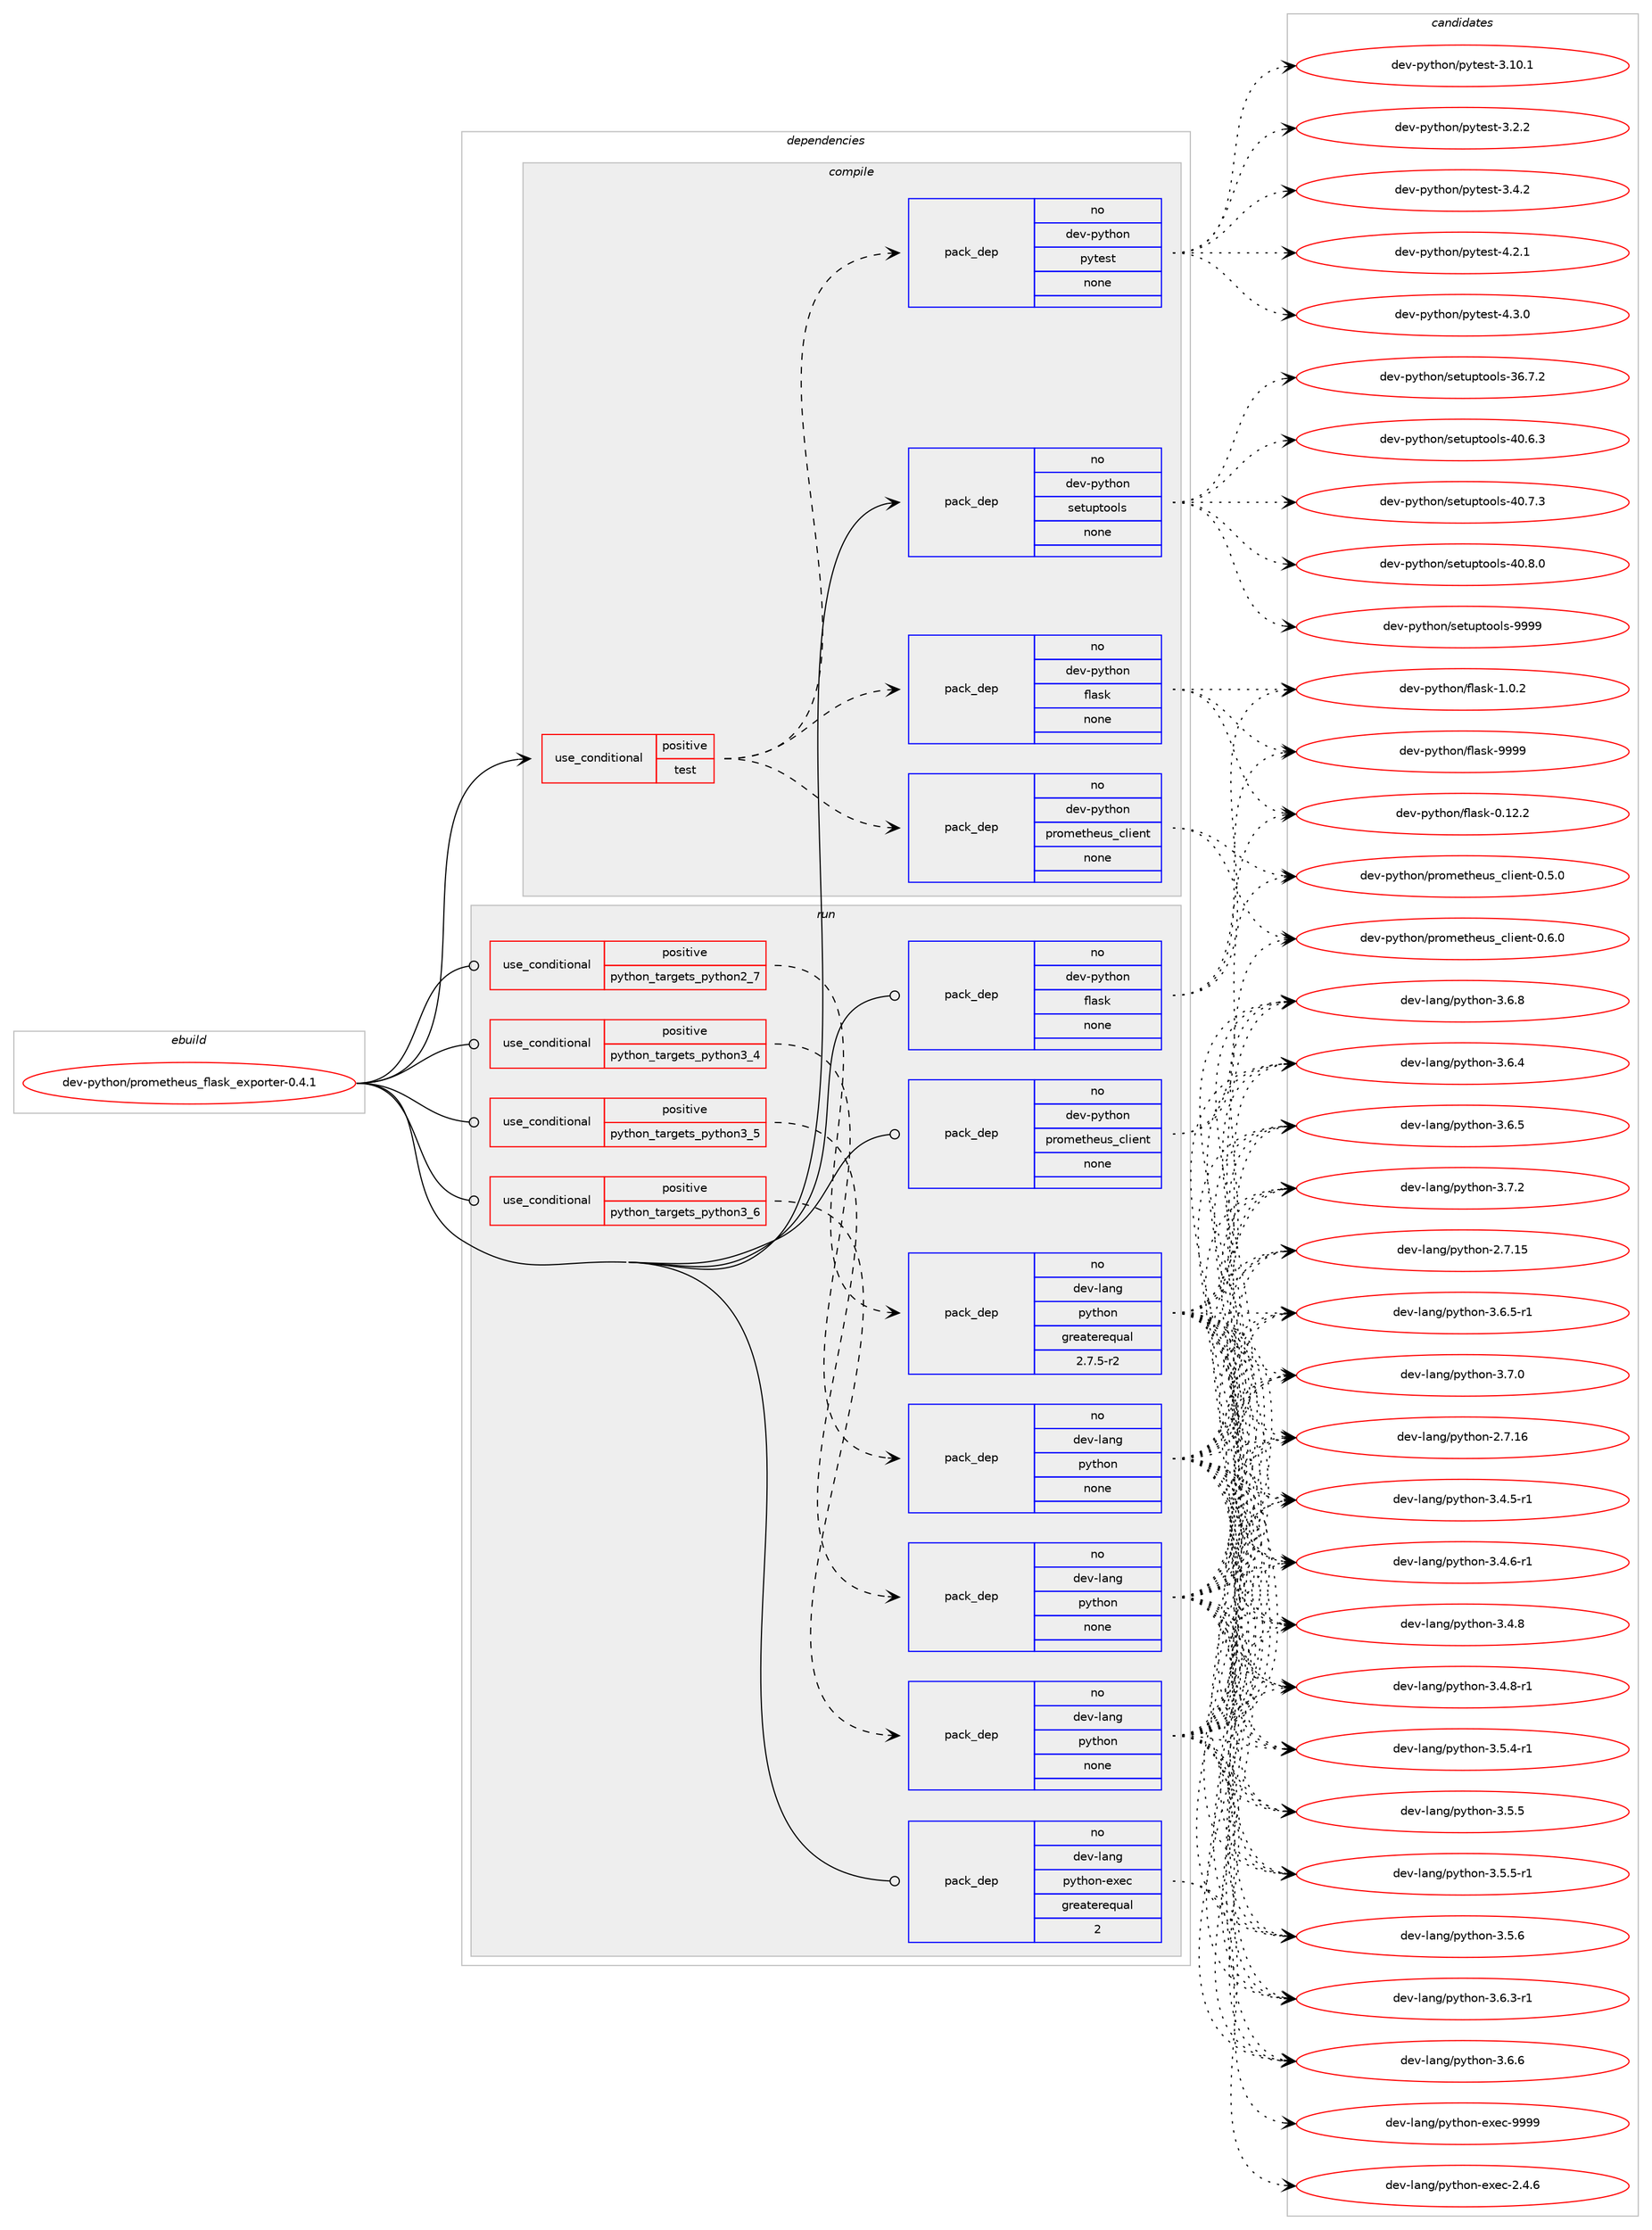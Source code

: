 digraph prolog {

# *************
# Graph options
# *************

newrank=true;
concentrate=true;
compound=true;
graph [rankdir=LR,fontname=Helvetica,fontsize=10,ranksep=1.5];#, ranksep=2.5, nodesep=0.2];
edge  [arrowhead=vee];
node  [fontname=Helvetica,fontsize=10];

# **********
# The ebuild
# **********

subgraph cluster_leftcol {
color=gray;
rank=same;
label=<<i>ebuild</i>>;
id [label="dev-python/prometheus_flask_exporter-0.4.1", color=red, width=4, href="../dev-python/prometheus_flask_exporter-0.4.1.svg"];
}

# ****************
# The dependencies
# ****************

subgraph cluster_midcol {
color=gray;
label=<<i>dependencies</i>>;
subgraph cluster_compile {
fillcolor="#eeeeee";
style=filled;
label=<<i>compile</i>>;
subgraph cond379853 {
dependency1426594 [label=<<TABLE BORDER="0" CELLBORDER="1" CELLSPACING="0" CELLPADDING="4"><TR><TD ROWSPAN="3" CELLPADDING="10">use_conditional</TD></TR><TR><TD>positive</TD></TR><TR><TD>test</TD></TR></TABLE>>, shape=none, color=red];
subgraph pack1023427 {
dependency1426595 [label=<<TABLE BORDER="0" CELLBORDER="1" CELLSPACING="0" CELLPADDING="4" WIDTH="220"><TR><TD ROWSPAN="6" CELLPADDING="30">pack_dep</TD></TR><TR><TD WIDTH="110">no</TD></TR><TR><TD>dev-python</TD></TR><TR><TD>flask</TD></TR><TR><TD>none</TD></TR><TR><TD></TD></TR></TABLE>>, shape=none, color=blue];
}
dependency1426594:e -> dependency1426595:w [weight=20,style="dashed",arrowhead="vee"];
subgraph pack1023428 {
dependency1426596 [label=<<TABLE BORDER="0" CELLBORDER="1" CELLSPACING="0" CELLPADDING="4" WIDTH="220"><TR><TD ROWSPAN="6" CELLPADDING="30">pack_dep</TD></TR><TR><TD WIDTH="110">no</TD></TR><TR><TD>dev-python</TD></TR><TR><TD>prometheus_client</TD></TR><TR><TD>none</TD></TR><TR><TD></TD></TR></TABLE>>, shape=none, color=blue];
}
dependency1426594:e -> dependency1426596:w [weight=20,style="dashed",arrowhead="vee"];
subgraph pack1023429 {
dependency1426597 [label=<<TABLE BORDER="0" CELLBORDER="1" CELLSPACING="0" CELLPADDING="4" WIDTH="220"><TR><TD ROWSPAN="6" CELLPADDING="30">pack_dep</TD></TR><TR><TD WIDTH="110">no</TD></TR><TR><TD>dev-python</TD></TR><TR><TD>pytest</TD></TR><TR><TD>none</TD></TR><TR><TD></TD></TR></TABLE>>, shape=none, color=blue];
}
dependency1426594:e -> dependency1426597:w [weight=20,style="dashed",arrowhead="vee"];
}
id:e -> dependency1426594:w [weight=20,style="solid",arrowhead="vee"];
subgraph pack1023430 {
dependency1426598 [label=<<TABLE BORDER="0" CELLBORDER="1" CELLSPACING="0" CELLPADDING="4" WIDTH="220"><TR><TD ROWSPAN="6" CELLPADDING="30">pack_dep</TD></TR><TR><TD WIDTH="110">no</TD></TR><TR><TD>dev-python</TD></TR><TR><TD>setuptools</TD></TR><TR><TD>none</TD></TR><TR><TD></TD></TR></TABLE>>, shape=none, color=blue];
}
id:e -> dependency1426598:w [weight=20,style="solid",arrowhead="vee"];
}
subgraph cluster_compileandrun {
fillcolor="#eeeeee";
style=filled;
label=<<i>compile and run</i>>;
}
subgraph cluster_run {
fillcolor="#eeeeee";
style=filled;
label=<<i>run</i>>;
subgraph cond379854 {
dependency1426599 [label=<<TABLE BORDER="0" CELLBORDER="1" CELLSPACING="0" CELLPADDING="4"><TR><TD ROWSPAN="3" CELLPADDING="10">use_conditional</TD></TR><TR><TD>positive</TD></TR><TR><TD>python_targets_python2_7</TD></TR></TABLE>>, shape=none, color=red];
subgraph pack1023431 {
dependency1426600 [label=<<TABLE BORDER="0" CELLBORDER="1" CELLSPACING="0" CELLPADDING="4" WIDTH="220"><TR><TD ROWSPAN="6" CELLPADDING="30">pack_dep</TD></TR><TR><TD WIDTH="110">no</TD></TR><TR><TD>dev-lang</TD></TR><TR><TD>python</TD></TR><TR><TD>greaterequal</TD></TR><TR><TD>2.7.5-r2</TD></TR></TABLE>>, shape=none, color=blue];
}
dependency1426599:e -> dependency1426600:w [weight=20,style="dashed",arrowhead="vee"];
}
id:e -> dependency1426599:w [weight=20,style="solid",arrowhead="odot"];
subgraph cond379855 {
dependency1426601 [label=<<TABLE BORDER="0" CELLBORDER="1" CELLSPACING="0" CELLPADDING="4"><TR><TD ROWSPAN="3" CELLPADDING="10">use_conditional</TD></TR><TR><TD>positive</TD></TR><TR><TD>python_targets_python3_4</TD></TR></TABLE>>, shape=none, color=red];
subgraph pack1023432 {
dependency1426602 [label=<<TABLE BORDER="0" CELLBORDER="1" CELLSPACING="0" CELLPADDING="4" WIDTH="220"><TR><TD ROWSPAN="6" CELLPADDING="30">pack_dep</TD></TR><TR><TD WIDTH="110">no</TD></TR><TR><TD>dev-lang</TD></TR><TR><TD>python</TD></TR><TR><TD>none</TD></TR><TR><TD></TD></TR></TABLE>>, shape=none, color=blue];
}
dependency1426601:e -> dependency1426602:w [weight=20,style="dashed",arrowhead="vee"];
}
id:e -> dependency1426601:w [weight=20,style="solid",arrowhead="odot"];
subgraph cond379856 {
dependency1426603 [label=<<TABLE BORDER="0" CELLBORDER="1" CELLSPACING="0" CELLPADDING="4"><TR><TD ROWSPAN="3" CELLPADDING="10">use_conditional</TD></TR><TR><TD>positive</TD></TR><TR><TD>python_targets_python3_5</TD></TR></TABLE>>, shape=none, color=red];
subgraph pack1023433 {
dependency1426604 [label=<<TABLE BORDER="0" CELLBORDER="1" CELLSPACING="0" CELLPADDING="4" WIDTH="220"><TR><TD ROWSPAN="6" CELLPADDING="30">pack_dep</TD></TR><TR><TD WIDTH="110">no</TD></TR><TR><TD>dev-lang</TD></TR><TR><TD>python</TD></TR><TR><TD>none</TD></TR><TR><TD></TD></TR></TABLE>>, shape=none, color=blue];
}
dependency1426603:e -> dependency1426604:w [weight=20,style="dashed",arrowhead="vee"];
}
id:e -> dependency1426603:w [weight=20,style="solid",arrowhead="odot"];
subgraph cond379857 {
dependency1426605 [label=<<TABLE BORDER="0" CELLBORDER="1" CELLSPACING="0" CELLPADDING="4"><TR><TD ROWSPAN="3" CELLPADDING="10">use_conditional</TD></TR><TR><TD>positive</TD></TR><TR><TD>python_targets_python3_6</TD></TR></TABLE>>, shape=none, color=red];
subgraph pack1023434 {
dependency1426606 [label=<<TABLE BORDER="0" CELLBORDER="1" CELLSPACING="0" CELLPADDING="4" WIDTH="220"><TR><TD ROWSPAN="6" CELLPADDING="30">pack_dep</TD></TR><TR><TD WIDTH="110">no</TD></TR><TR><TD>dev-lang</TD></TR><TR><TD>python</TD></TR><TR><TD>none</TD></TR><TR><TD></TD></TR></TABLE>>, shape=none, color=blue];
}
dependency1426605:e -> dependency1426606:w [weight=20,style="dashed",arrowhead="vee"];
}
id:e -> dependency1426605:w [weight=20,style="solid",arrowhead="odot"];
subgraph pack1023435 {
dependency1426607 [label=<<TABLE BORDER="0" CELLBORDER="1" CELLSPACING="0" CELLPADDING="4" WIDTH="220"><TR><TD ROWSPAN="6" CELLPADDING="30">pack_dep</TD></TR><TR><TD WIDTH="110">no</TD></TR><TR><TD>dev-lang</TD></TR><TR><TD>python-exec</TD></TR><TR><TD>greaterequal</TD></TR><TR><TD>2</TD></TR></TABLE>>, shape=none, color=blue];
}
id:e -> dependency1426607:w [weight=20,style="solid",arrowhead="odot"];
subgraph pack1023436 {
dependency1426608 [label=<<TABLE BORDER="0" CELLBORDER="1" CELLSPACING="0" CELLPADDING="4" WIDTH="220"><TR><TD ROWSPAN="6" CELLPADDING="30">pack_dep</TD></TR><TR><TD WIDTH="110">no</TD></TR><TR><TD>dev-python</TD></TR><TR><TD>flask</TD></TR><TR><TD>none</TD></TR><TR><TD></TD></TR></TABLE>>, shape=none, color=blue];
}
id:e -> dependency1426608:w [weight=20,style="solid",arrowhead="odot"];
subgraph pack1023437 {
dependency1426609 [label=<<TABLE BORDER="0" CELLBORDER="1" CELLSPACING="0" CELLPADDING="4" WIDTH="220"><TR><TD ROWSPAN="6" CELLPADDING="30">pack_dep</TD></TR><TR><TD WIDTH="110">no</TD></TR><TR><TD>dev-python</TD></TR><TR><TD>prometheus_client</TD></TR><TR><TD>none</TD></TR><TR><TD></TD></TR></TABLE>>, shape=none, color=blue];
}
id:e -> dependency1426609:w [weight=20,style="solid",arrowhead="odot"];
}
}

# **************
# The candidates
# **************

subgraph cluster_choices {
rank=same;
color=gray;
label=<<i>candidates</i>>;

subgraph choice1023427 {
color=black;
nodesep=1;
choice10010111845112121116104111110471021089711510745484649504650 [label="dev-python/flask-0.12.2", color=red, width=4,href="../dev-python/flask-0.12.2.svg"];
choice100101118451121211161041111104710210897115107454946484650 [label="dev-python/flask-1.0.2", color=red, width=4,href="../dev-python/flask-1.0.2.svg"];
choice1001011184511212111610411111047102108971151074557575757 [label="dev-python/flask-9999", color=red, width=4,href="../dev-python/flask-9999.svg"];
dependency1426595:e -> choice10010111845112121116104111110471021089711510745484649504650:w [style=dotted,weight="100"];
dependency1426595:e -> choice100101118451121211161041111104710210897115107454946484650:w [style=dotted,weight="100"];
dependency1426595:e -> choice1001011184511212111610411111047102108971151074557575757:w [style=dotted,weight="100"];
}
subgraph choice1023428 {
color=black;
nodesep=1;
choice10010111845112121116104111110471121141111091011161041011171159599108105101110116454846534648 [label="dev-python/prometheus_client-0.5.0", color=red, width=4,href="../dev-python/prometheus_client-0.5.0.svg"];
choice10010111845112121116104111110471121141111091011161041011171159599108105101110116454846544648 [label="dev-python/prometheus_client-0.6.0", color=red, width=4,href="../dev-python/prometheus_client-0.6.0.svg"];
dependency1426596:e -> choice10010111845112121116104111110471121141111091011161041011171159599108105101110116454846534648:w [style=dotted,weight="100"];
dependency1426596:e -> choice10010111845112121116104111110471121141111091011161041011171159599108105101110116454846544648:w [style=dotted,weight="100"];
}
subgraph choice1023429 {
color=black;
nodesep=1;
choice100101118451121211161041111104711212111610111511645514649484649 [label="dev-python/pytest-3.10.1", color=red, width=4,href="../dev-python/pytest-3.10.1.svg"];
choice1001011184511212111610411111047112121116101115116455146504650 [label="dev-python/pytest-3.2.2", color=red, width=4,href="../dev-python/pytest-3.2.2.svg"];
choice1001011184511212111610411111047112121116101115116455146524650 [label="dev-python/pytest-3.4.2", color=red, width=4,href="../dev-python/pytest-3.4.2.svg"];
choice1001011184511212111610411111047112121116101115116455246504649 [label="dev-python/pytest-4.2.1", color=red, width=4,href="../dev-python/pytest-4.2.1.svg"];
choice1001011184511212111610411111047112121116101115116455246514648 [label="dev-python/pytest-4.3.0", color=red, width=4,href="../dev-python/pytest-4.3.0.svg"];
dependency1426597:e -> choice100101118451121211161041111104711212111610111511645514649484649:w [style=dotted,weight="100"];
dependency1426597:e -> choice1001011184511212111610411111047112121116101115116455146504650:w [style=dotted,weight="100"];
dependency1426597:e -> choice1001011184511212111610411111047112121116101115116455146524650:w [style=dotted,weight="100"];
dependency1426597:e -> choice1001011184511212111610411111047112121116101115116455246504649:w [style=dotted,weight="100"];
dependency1426597:e -> choice1001011184511212111610411111047112121116101115116455246514648:w [style=dotted,weight="100"];
}
subgraph choice1023430 {
color=black;
nodesep=1;
choice100101118451121211161041111104711510111611711211611111110811545515446554650 [label="dev-python/setuptools-36.7.2", color=red, width=4,href="../dev-python/setuptools-36.7.2.svg"];
choice100101118451121211161041111104711510111611711211611111110811545524846544651 [label="dev-python/setuptools-40.6.3", color=red, width=4,href="../dev-python/setuptools-40.6.3.svg"];
choice100101118451121211161041111104711510111611711211611111110811545524846554651 [label="dev-python/setuptools-40.7.3", color=red, width=4,href="../dev-python/setuptools-40.7.3.svg"];
choice100101118451121211161041111104711510111611711211611111110811545524846564648 [label="dev-python/setuptools-40.8.0", color=red, width=4,href="../dev-python/setuptools-40.8.0.svg"];
choice10010111845112121116104111110471151011161171121161111111081154557575757 [label="dev-python/setuptools-9999", color=red, width=4,href="../dev-python/setuptools-9999.svg"];
dependency1426598:e -> choice100101118451121211161041111104711510111611711211611111110811545515446554650:w [style=dotted,weight="100"];
dependency1426598:e -> choice100101118451121211161041111104711510111611711211611111110811545524846544651:w [style=dotted,weight="100"];
dependency1426598:e -> choice100101118451121211161041111104711510111611711211611111110811545524846554651:w [style=dotted,weight="100"];
dependency1426598:e -> choice100101118451121211161041111104711510111611711211611111110811545524846564648:w [style=dotted,weight="100"];
dependency1426598:e -> choice10010111845112121116104111110471151011161171121161111111081154557575757:w [style=dotted,weight="100"];
}
subgraph choice1023431 {
color=black;
nodesep=1;
choice10010111845108971101034711212111610411111045504655464953 [label="dev-lang/python-2.7.15", color=red, width=4,href="../dev-lang/python-2.7.15.svg"];
choice10010111845108971101034711212111610411111045504655464954 [label="dev-lang/python-2.7.16", color=red, width=4,href="../dev-lang/python-2.7.16.svg"];
choice1001011184510897110103471121211161041111104551465246534511449 [label="dev-lang/python-3.4.5-r1", color=red, width=4,href="../dev-lang/python-3.4.5-r1.svg"];
choice1001011184510897110103471121211161041111104551465246544511449 [label="dev-lang/python-3.4.6-r1", color=red, width=4,href="../dev-lang/python-3.4.6-r1.svg"];
choice100101118451089711010347112121116104111110455146524656 [label="dev-lang/python-3.4.8", color=red, width=4,href="../dev-lang/python-3.4.8.svg"];
choice1001011184510897110103471121211161041111104551465246564511449 [label="dev-lang/python-3.4.8-r1", color=red, width=4,href="../dev-lang/python-3.4.8-r1.svg"];
choice1001011184510897110103471121211161041111104551465346524511449 [label="dev-lang/python-3.5.4-r1", color=red, width=4,href="../dev-lang/python-3.5.4-r1.svg"];
choice100101118451089711010347112121116104111110455146534653 [label="dev-lang/python-3.5.5", color=red, width=4,href="../dev-lang/python-3.5.5.svg"];
choice1001011184510897110103471121211161041111104551465346534511449 [label="dev-lang/python-3.5.5-r1", color=red, width=4,href="../dev-lang/python-3.5.5-r1.svg"];
choice100101118451089711010347112121116104111110455146534654 [label="dev-lang/python-3.5.6", color=red, width=4,href="../dev-lang/python-3.5.6.svg"];
choice1001011184510897110103471121211161041111104551465446514511449 [label="dev-lang/python-3.6.3-r1", color=red, width=4,href="../dev-lang/python-3.6.3-r1.svg"];
choice100101118451089711010347112121116104111110455146544652 [label="dev-lang/python-3.6.4", color=red, width=4,href="../dev-lang/python-3.6.4.svg"];
choice100101118451089711010347112121116104111110455146544653 [label="dev-lang/python-3.6.5", color=red, width=4,href="../dev-lang/python-3.6.5.svg"];
choice1001011184510897110103471121211161041111104551465446534511449 [label="dev-lang/python-3.6.5-r1", color=red, width=4,href="../dev-lang/python-3.6.5-r1.svg"];
choice100101118451089711010347112121116104111110455146544654 [label="dev-lang/python-3.6.6", color=red, width=4,href="../dev-lang/python-3.6.6.svg"];
choice100101118451089711010347112121116104111110455146544656 [label="dev-lang/python-3.6.8", color=red, width=4,href="../dev-lang/python-3.6.8.svg"];
choice100101118451089711010347112121116104111110455146554648 [label="dev-lang/python-3.7.0", color=red, width=4,href="../dev-lang/python-3.7.0.svg"];
choice100101118451089711010347112121116104111110455146554650 [label="dev-lang/python-3.7.2", color=red, width=4,href="../dev-lang/python-3.7.2.svg"];
dependency1426600:e -> choice10010111845108971101034711212111610411111045504655464953:w [style=dotted,weight="100"];
dependency1426600:e -> choice10010111845108971101034711212111610411111045504655464954:w [style=dotted,weight="100"];
dependency1426600:e -> choice1001011184510897110103471121211161041111104551465246534511449:w [style=dotted,weight="100"];
dependency1426600:e -> choice1001011184510897110103471121211161041111104551465246544511449:w [style=dotted,weight="100"];
dependency1426600:e -> choice100101118451089711010347112121116104111110455146524656:w [style=dotted,weight="100"];
dependency1426600:e -> choice1001011184510897110103471121211161041111104551465246564511449:w [style=dotted,weight="100"];
dependency1426600:e -> choice1001011184510897110103471121211161041111104551465346524511449:w [style=dotted,weight="100"];
dependency1426600:e -> choice100101118451089711010347112121116104111110455146534653:w [style=dotted,weight="100"];
dependency1426600:e -> choice1001011184510897110103471121211161041111104551465346534511449:w [style=dotted,weight="100"];
dependency1426600:e -> choice100101118451089711010347112121116104111110455146534654:w [style=dotted,weight="100"];
dependency1426600:e -> choice1001011184510897110103471121211161041111104551465446514511449:w [style=dotted,weight="100"];
dependency1426600:e -> choice100101118451089711010347112121116104111110455146544652:w [style=dotted,weight="100"];
dependency1426600:e -> choice100101118451089711010347112121116104111110455146544653:w [style=dotted,weight="100"];
dependency1426600:e -> choice1001011184510897110103471121211161041111104551465446534511449:w [style=dotted,weight="100"];
dependency1426600:e -> choice100101118451089711010347112121116104111110455146544654:w [style=dotted,weight="100"];
dependency1426600:e -> choice100101118451089711010347112121116104111110455146544656:w [style=dotted,weight="100"];
dependency1426600:e -> choice100101118451089711010347112121116104111110455146554648:w [style=dotted,weight="100"];
dependency1426600:e -> choice100101118451089711010347112121116104111110455146554650:w [style=dotted,weight="100"];
}
subgraph choice1023432 {
color=black;
nodesep=1;
choice10010111845108971101034711212111610411111045504655464953 [label="dev-lang/python-2.7.15", color=red, width=4,href="../dev-lang/python-2.7.15.svg"];
choice10010111845108971101034711212111610411111045504655464954 [label="dev-lang/python-2.7.16", color=red, width=4,href="../dev-lang/python-2.7.16.svg"];
choice1001011184510897110103471121211161041111104551465246534511449 [label="dev-lang/python-3.4.5-r1", color=red, width=4,href="../dev-lang/python-3.4.5-r1.svg"];
choice1001011184510897110103471121211161041111104551465246544511449 [label="dev-lang/python-3.4.6-r1", color=red, width=4,href="../dev-lang/python-3.4.6-r1.svg"];
choice100101118451089711010347112121116104111110455146524656 [label="dev-lang/python-3.4.8", color=red, width=4,href="../dev-lang/python-3.4.8.svg"];
choice1001011184510897110103471121211161041111104551465246564511449 [label="dev-lang/python-3.4.8-r1", color=red, width=4,href="../dev-lang/python-3.4.8-r1.svg"];
choice1001011184510897110103471121211161041111104551465346524511449 [label="dev-lang/python-3.5.4-r1", color=red, width=4,href="../dev-lang/python-3.5.4-r1.svg"];
choice100101118451089711010347112121116104111110455146534653 [label="dev-lang/python-3.5.5", color=red, width=4,href="../dev-lang/python-3.5.5.svg"];
choice1001011184510897110103471121211161041111104551465346534511449 [label="dev-lang/python-3.5.5-r1", color=red, width=4,href="../dev-lang/python-3.5.5-r1.svg"];
choice100101118451089711010347112121116104111110455146534654 [label="dev-lang/python-3.5.6", color=red, width=4,href="../dev-lang/python-3.5.6.svg"];
choice1001011184510897110103471121211161041111104551465446514511449 [label="dev-lang/python-3.6.3-r1", color=red, width=4,href="../dev-lang/python-3.6.3-r1.svg"];
choice100101118451089711010347112121116104111110455146544652 [label="dev-lang/python-3.6.4", color=red, width=4,href="../dev-lang/python-3.6.4.svg"];
choice100101118451089711010347112121116104111110455146544653 [label="dev-lang/python-3.6.5", color=red, width=4,href="../dev-lang/python-3.6.5.svg"];
choice1001011184510897110103471121211161041111104551465446534511449 [label="dev-lang/python-3.6.5-r1", color=red, width=4,href="../dev-lang/python-3.6.5-r1.svg"];
choice100101118451089711010347112121116104111110455146544654 [label="dev-lang/python-3.6.6", color=red, width=4,href="../dev-lang/python-3.6.6.svg"];
choice100101118451089711010347112121116104111110455146544656 [label="dev-lang/python-3.6.8", color=red, width=4,href="../dev-lang/python-3.6.8.svg"];
choice100101118451089711010347112121116104111110455146554648 [label="dev-lang/python-3.7.0", color=red, width=4,href="../dev-lang/python-3.7.0.svg"];
choice100101118451089711010347112121116104111110455146554650 [label="dev-lang/python-3.7.2", color=red, width=4,href="../dev-lang/python-3.7.2.svg"];
dependency1426602:e -> choice10010111845108971101034711212111610411111045504655464953:w [style=dotted,weight="100"];
dependency1426602:e -> choice10010111845108971101034711212111610411111045504655464954:w [style=dotted,weight="100"];
dependency1426602:e -> choice1001011184510897110103471121211161041111104551465246534511449:w [style=dotted,weight="100"];
dependency1426602:e -> choice1001011184510897110103471121211161041111104551465246544511449:w [style=dotted,weight="100"];
dependency1426602:e -> choice100101118451089711010347112121116104111110455146524656:w [style=dotted,weight="100"];
dependency1426602:e -> choice1001011184510897110103471121211161041111104551465246564511449:w [style=dotted,weight="100"];
dependency1426602:e -> choice1001011184510897110103471121211161041111104551465346524511449:w [style=dotted,weight="100"];
dependency1426602:e -> choice100101118451089711010347112121116104111110455146534653:w [style=dotted,weight="100"];
dependency1426602:e -> choice1001011184510897110103471121211161041111104551465346534511449:w [style=dotted,weight="100"];
dependency1426602:e -> choice100101118451089711010347112121116104111110455146534654:w [style=dotted,weight="100"];
dependency1426602:e -> choice1001011184510897110103471121211161041111104551465446514511449:w [style=dotted,weight="100"];
dependency1426602:e -> choice100101118451089711010347112121116104111110455146544652:w [style=dotted,weight="100"];
dependency1426602:e -> choice100101118451089711010347112121116104111110455146544653:w [style=dotted,weight="100"];
dependency1426602:e -> choice1001011184510897110103471121211161041111104551465446534511449:w [style=dotted,weight="100"];
dependency1426602:e -> choice100101118451089711010347112121116104111110455146544654:w [style=dotted,weight="100"];
dependency1426602:e -> choice100101118451089711010347112121116104111110455146544656:w [style=dotted,weight="100"];
dependency1426602:e -> choice100101118451089711010347112121116104111110455146554648:w [style=dotted,weight="100"];
dependency1426602:e -> choice100101118451089711010347112121116104111110455146554650:w [style=dotted,weight="100"];
}
subgraph choice1023433 {
color=black;
nodesep=1;
choice10010111845108971101034711212111610411111045504655464953 [label="dev-lang/python-2.7.15", color=red, width=4,href="../dev-lang/python-2.7.15.svg"];
choice10010111845108971101034711212111610411111045504655464954 [label="dev-lang/python-2.7.16", color=red, width=4,href="../dev-lang/python-2.7.16.svg"];
choice1001011184510897110103471121211161041111104551465246534511449 [label="dev-lang/python-3.4.5-r1", color=red, width=4,href="../dev-lang/python-3.4.5-r1.svg"];
choice1001011184510897110103471121211161041111104551465246544511449 [label="dev-lang/python-3.4.6-r1", color=red, width=4,href="../dev-lang/python-3.4.6-r1.svg"];
choice100101118451089711010347112121116104111110455146524656 [label="dev-lang/python-3.4.8", color=red, width=4,href="../dev-lang/python-3.4.8.svg"];
choice1001011184510897110103471121211161041111104551465246564511449 [label="dev-lang/python-3.4.8-r1", color=red, width=4,href="../dev-lang/python-3.4.8-r1.svg"];
choice1001011184510897110103471121211161041111104551465346524511449 [label="dev-lang/python-3.5.4-r1", color=red, width=4,href="../dev-lang/python-3.5.4-r1.svg"];
choice100101118451089711010347112121116104111110455146534653 [label="dev-lang/python-3.5.5", color=red, width=4,href="../dev-lang/python-3.5.5.svg"];
choice1001011184510897110103471121211161041111104551465346534511449 [label="dev-lang/python-3.5.5-r1", color=red, width=4,href="../dev-lang/python-3.5.5-r1.svg"];
choice100101118451089711010347112121116104111110455146534654 [label="dev-lang/python-3.5.6", color=red, width=4,href="../dev-lang/python-3.5.6.svg"];
choice1001011184510897110103471121211161041111104551465446514511449 [label="dev-lang/python-3.6.3-r1", color=red, width=4,href="../dev-lang/python-3.6.3-r1.svg"];
choice100101118451089711010347112121116104111110455146544652 [label="dev-lang/python-3.6.4", color=red, width=4,href="../dev-lang/python-3.6.4.svg"];
choice100101118451089711010347112121116104111110455146544653 [label="dev-lang/python-3.6.5", color=red, width=4,href="../dev-lang/python-3.6.5.svg"];
choice1001011184510897110103471121211161041111104551465446534511449 [label="dev-lang/python-3.6.5-r1", color=red, width=4,href="../dev-lang/python-3.6.5-r1.svg"];
choice100101118451089711010347112121116104111110455146544654 [label="dev-lang/python-3.6.6", color=red, width=4,href="../dev-lang/python-3.6.6.svg"];
choice100101118451089711010347112121116104111110455146544656 [label="dev-lang/python-3.6.8", color=red, width=4,href="../dev-lang/python-3.6.8.svg"];
choice100101118451089711010347112121116104111110455146554648 [label="dev-lang/python-3.7.0", color=red, width=4,href="../dev-lang/python-3.7.0.svg"];
choice100101118451089711010347112121116104111110455146554650 [label="dev-lang/python-3.7.2", color=red, width=4,href="../dev-lang/python-3.7.2.svg"];
dependency1426604:e -> choice10010111845108971101034711212111610411111045504655464953:w [style=dotted,weight="100"];
dependency1426604:e -> choice10010111845108971101034711212111610411111045504655464954:w [style=dotted,weight="100"];
dependency1426604:e -> choice1001011184510897110103471121211161041111104551465246534511449:w [style=dotted,weight="100"];
dependency1426604:e -> choice1001011184510897110103471121211161041111104551465246544511449:w [style=dotted,weight="100"];
dependency1426604:e -> choice100101118451089711010347112121116104111110455146524656:w [style=dotted,weight="100"];
dependency1426604:e -> choice1001011184510897110103471121211161041111104551465246564511449:w [style=dotted,weight="100"];
dependency1426604:e -> choice1001011184510897110103471121211161041111104551465346524511449:w [style=dotted,weight="100"];
dependency1426604:e -> choice100101118451089711010347112121116104111110455146534653:w [style=dotted,weight="100"];
dependency1426604:e -> choice1001011184510897110103471121211161041111104551465346534511449:w [style=dotted,weight="100"];
dependency1426604:e -> choice100101118451089711010347112121116104111110455146534654:w [style=dotted,weight="100"];
dependency1426604:e -> choice1001011184510897110103471121211161041111104551465446514511449:w [style=dotted,weight="100"];
dependency1426604:e -> choice100101118451089711010347112121116104111110455146544652:w [style=dotted,weight="100"];
dependency1426604:e -> choice100101118451089711010347112121116104111110455146544653:w [style=dotted,weight="100"];
dependency1426604:e -> choice1001011184510897110103471121211161041111104551465446534511449:w [style=dotted,weight="100"];
dependency1426604:e -> choice100101118451089711010347112121116104111110455146544654:w [style=dotted,weight="100"];
dependency1426604:e -> choice100101118451089711010347112121116104111110455146544656:w [style=dotted,weight="100"];
dependency1426604:e -> choice100101118451089711010347112121116104111110455146554648:w [style=dotted,weight="100"];
dependency1426604:e -> choice100101118451089711010347112121116104111110455146554650:w [style=dotted,weight="100"];
}
subgraph choice1023434 {
color=black;
nodesep=1;
choice10010111845108971101034711212111610411111045504655464953 [label="dev-lang/python-2.7.15", color=red, width=4,href="../dev-lang/python-2.7.15.svg"];
choice10010111845108971101034711212111610411111045504655464954 [label="dev-lang/python-2.7.16", color=red, width=4,href="../dev-lang/python-2.7.16.svg"];
choice1001011184510897110103471121211161041111104551465246534511449 [label="dev-lang/python-3.4.5-r1", color=red, width=4,href="../dev-lang/python-3.4.5-r1.svg"];
choice1001011184510897110103471121211161041111104551465246544511449 [label="dev-lang/python-3.4.6-r1", color=red, width=4,href="../dev-lang/python-3.4.6-r1.svg"];
choice100101118451089711010347112121116104111110455146524656 [label="dev-lang/python-3.4.8", color=red, width=4,href="../dev-lang/python-3.4.8.svg"];
choice1001011184510897110103471121211161041111104551465246564511449 [label="dev-lang/python-3.4.8-r1", color=red, width=4,href="../dev-lang/python-3.4.8-r1.svg"];
choice1001011184510897110103471121211161041111104551465346524511449 [label="dev-lang/python-3.5.4-r1", color=red, width=4,href="../dev-lang/python-3.5.4-r1.svg"];
choice100101118451089711010347112121116104111110455146534653 [label="dev-lang/python-3.5.5", color=red, width=4,href="../dev-lang/python-3.5.5.svg"];
choice1001011184510897110103471121211161041111104551465346534511449 [label="dev-lang/python-3.5.5-r1", color=red, width=4,href="../dev-lang/python-3.5.5-r1.svg"];
choice100101118451089711010347112121116104111110455146534654 [label="dev-lang/python-3.5.6", color=red, width=4,href="../dev-lang/python-3.5.6.svg"];
choice1001011184510897110103471121211161041111104551465446514511449 [label="dev-lang/python-3.6.3-r1", color=red, width=4,href="../dev-lang/python-3.6.3-r1.svg"];
choice100101118451089711010347112121116104111110455146544652 [label="dev-lang/python-3.6.4", color=red, width=4,href="../dev-lang/python-3.6.4.svg"];
choice100101118451089711010347112121116104111110455146544653 [label="dev-lang/python-3.6.5", color=red, width=4,href="../dev-lang/python-3.6.5.svg"];
choice1001011184510897110103471121211161041111104551465446534511449 [label="dev-lang/python-3.6.5-r1", color=red, width=4,href="../dev-lang/python-3.6.5-r1.svg"];
choice100101118451089711010347112121116104111110455146544654 [label="dev-lang/python-3.6.6", color=red, width=4,href="../dev-lang/python-3.6.6.svg"];
choice100101118451089711010347112121116104111110455146544656 [label="dev-lang/python-3.6.8", color=red, width=4,href="../dev-lang/python-3.6.8.svg"];
choice100101118451089711010347112121116104111110455146554648 [label="dev-lang/python-3.7.0", color=red, width=4,href="../dev-lang/python-3.7.0.svg"];
choice100101118451089711010347112121116104111110455146554650 [label="dev-lang/python-3.7.2", color=red, width=4,href="../dev-lang/python-3.7.2.svg"];
dependency1426606:e -> choice10010111845108971101034711212111610411111045504655464953:w [style=dotted,weight="100"];
dependency1426606:e -> choice10010111845108971101034711212111610411111045504655464954:w [style=dotted,weight="100"];
dependency1426606:e -> choice1001011184510897110103471121211161041111104551465246534511449:w [style=dotted,weight="100"];
dependency1426606:e -> choice1001011184510897110103471121211161041111104551465246544511449:w [style=dotted,weight="100"];
dependency1426606:e -> choice100101118451089711010347112121116104111110455146524656:w [style=dotted,weight="100"];
dependency1426606:e -> choice1001011184510897110103471121211161041111104551465246564511449:w [style=dotted,weight="100"];
dependency1426606:e -> choice1001011184510897110103471121211161041111104551465346524511449:w [style=dotted,weight="100"];
dependency1426606:e -> choice100101118451089711010347112121116104111110455146534653:w [style=dotted,weight="100"];
dependency1426606:e -> choice1001011184510897110103471121211161041111104551465346534511449:w [style=dotted,weight="100"];
dependency1426606:e -> choice100101118451089711010347112121116104111110455146534654:w [style=dotted,weight="100"];
dependency1426606:e -> choice1001011184510897110103471121211161041111104551465446514511449:w [style=dotted,weight="100"];
dependency1426606:e -> choice100101118451089711010347112121116104111110455146544652:w [style=dotted,weight="100"];
dependency1426606:e -> choice100101118451089711010347112121116104111110455146544653:w [style=dotted,weight="100"];
dependency1426606:e -> choice1001011184510897110103471121211161041111104551465446534511449:w [style=dotted,weight="100"];
dependency1426606:e -> choice100101118451089711010347112121116104111110455146544654:w [style=dotted,weight="100"];
dependency1426606:e -> choice100101118451089711010347112121116104111110455146544656:w [style=dotted,weight="100"];
dependency1426606:e -> choice100101118451089711010347112121116104111110455146554648:w [style=dotted,weight="100"];
dependency1426606:e -> choice100101118451089711010347112121116104111110455146554650:w [style=dotted,weight="100"];
}
subgraph choice1023435 {
color=black;
nodesep=1;
choice1001011184510897110103471121211161041111104510112010199455046524654 [label="dev-lang/python-exec-2.4.6", color=red, width=4,href="../dev-lang/python-exec-2.4.6.svg"];
choice10010111845108971101034711212111610411111045101120101994557575757 [label="dev-lang/python-exec-9999", color=red, width=4,href="../dev-lang/python-exec-9999.svg"];
dependency1426607:e -> choice1001011184510897110103471121211161041111104510112010199455046524654:w [style=dotted,weight="100"];
dependency1426607:e -> choice10010111845108971101034711212111610411111045101120101994557575757:w [style=dotted,weight="100"];
}
subgraph choice1023436 {
color=black;
nodesep=1;
choice10010111845112121116104111110471021089711510745484649504650 [label="dev-python/flask-0.12.2", color=red, width=4,href="../dev-python/flask-0.12.2.svg"];
choice100101118451121211161041111104710210897115107454946484650 [label="dev-python/flask-1.0.2", color=red, width=4,href="../dev-python/flask-1.0.2.svg"];
choice1001011184511212111610411111047102108971151074557575757 [label="dev-python/flask-9999", color=red, width=4,href="../dev-python/flask-9999.svg"];
dependency1426608:e -> choice10010111845112121116104111110471021089711510745484649504650:w [style=dotted,weight="100"];
dependency1426608:e -> choice100101118451121211161041111104710210897115107454946484650:w [style=dotted,weight="100"];
dependency1426608:e -> choice1001011184511212111610411111047102108971151074557575757:w [style=dotted,weight="100"];
}
subgraph choice1023437 {
color=black;
nodesep=1;
choice10010111845112121116104111110471121141111091011161041011171159599108105101110116454846534648 [label="dev-python/prometheus_client-0.5.0", color=red, width=4,href="../dev-python/prometheus_client-0.5.0.svg"];
choice10010111845112121116104111110471121141111091011161041011171159599108105101110116454846544648 [label="dev-python/prometheus_client-0.6.0", color=red, width=4,href="../dev-python/prometheus_client-0.6.0.svg"];
dependency1426609:e -> choice10010111845112121116104111110471121141111091011161041011171159599108105101110116454846534648:w [style=dotted,weight="100"];
dependency1426609:e -> choice10010111845112121116104111110471121141111091011161041011171159599108105101110116454846544648:w [style=dotted,weight="100"];
}
}

}

